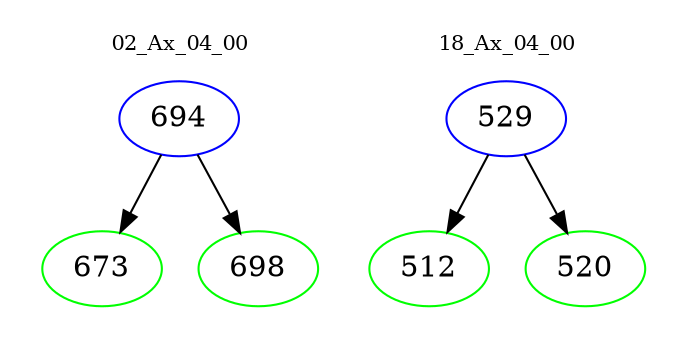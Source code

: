 digraph{
subgraph cluster_0 {
color = white
label = "02_Ax_04_00";
fontsize=10;
T0_694 [label="694", color="blue"]
T0_694 -> T0_673 [color="black"]
T0_673 [label="673", color="green"]
T0_694 -> T0_698 [color="black"]
T0_698 [label="698", color="green"]
}
subgraph cluster_1 {
color = white
label = "18_Ax_04_00";
fontsize=10;
T1_529 [label="529", color="blue"]
T1_529 -> T1_512 [color="black"]
T1_512 [label="512", color="green"]
T1_529 -> T1_520 [color="black"]
T1_520 [label="520", color="green"]
}
}
